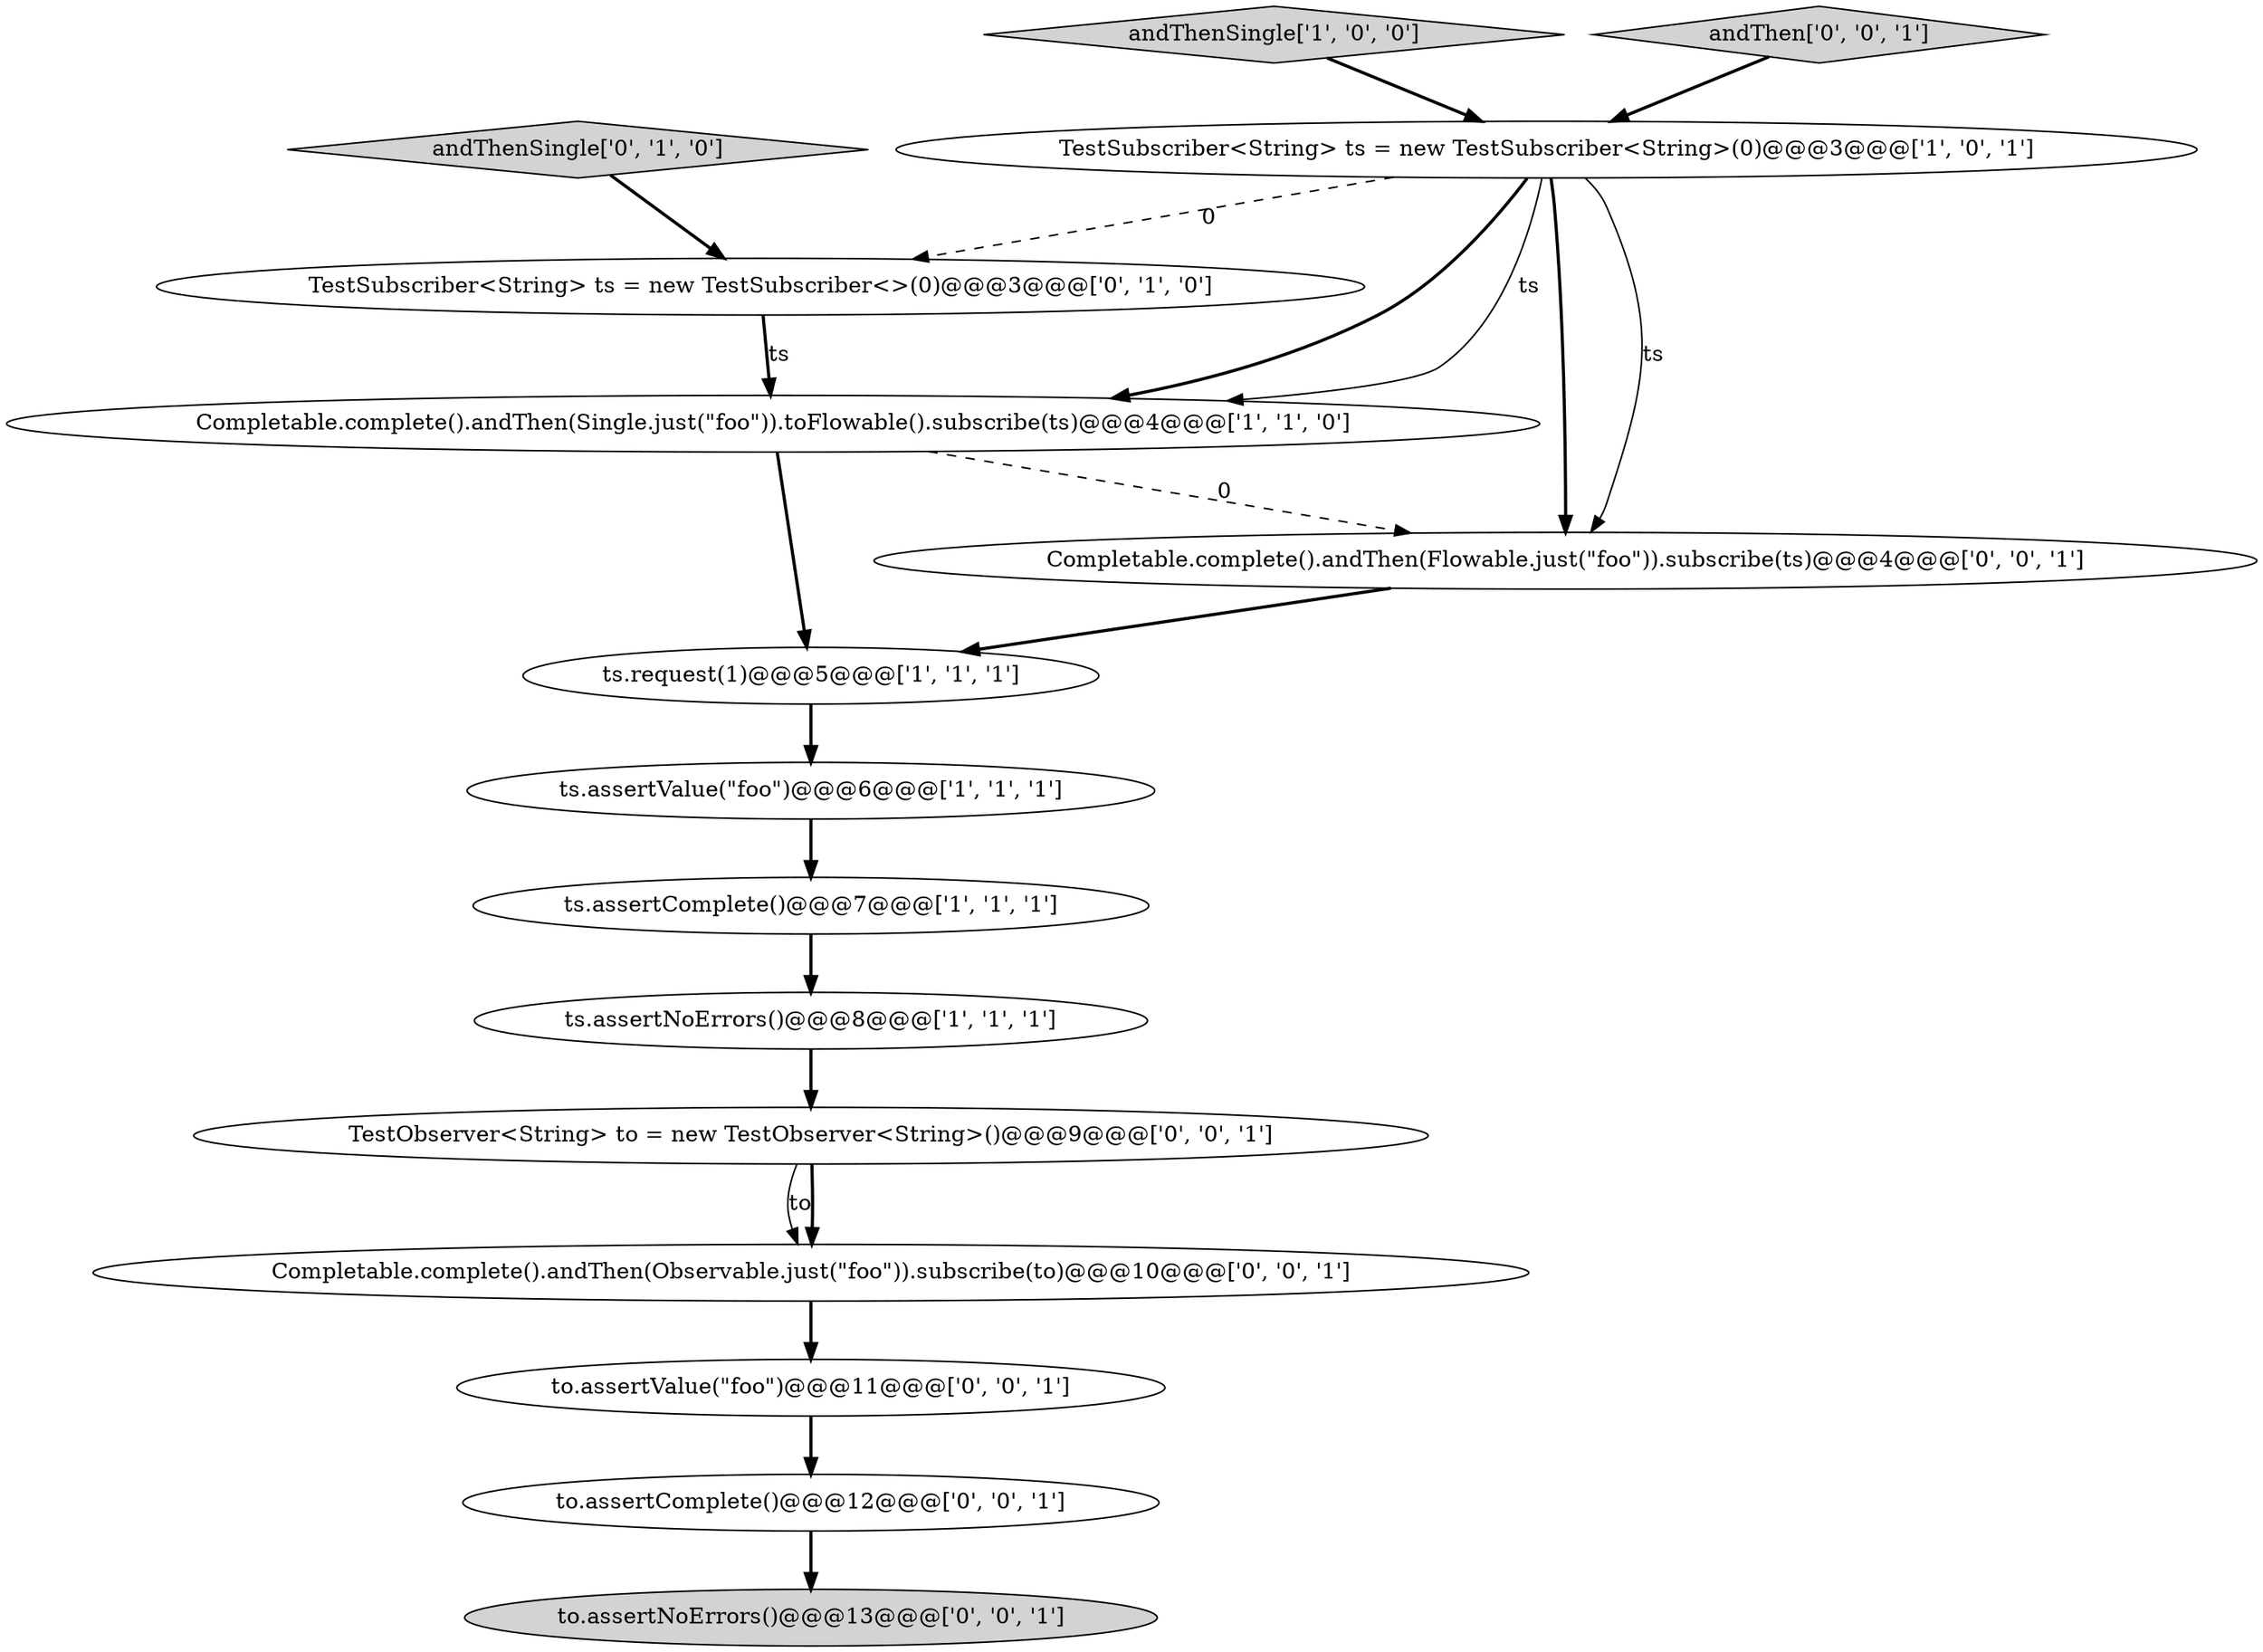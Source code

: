 digraph {
6 [style = filled, label = "ts.assertNoErrors()@@@8@@@['1', '1', '1']", fillcolor = white, shape = ellipse image = "AAA0AAABBB1BBB"];
14 [style = filled, label = "Completable.complete().andThen(Observable.just(\"foo\")).subscribe(to)@@@10@@@['0', '0', '1']", fillcolor = white, shape = ellipse image = "AAA0AAABBB3BBB"];
11 [style = filled, label = "to.assertNoErrors()@@@13@@@['0', '0', '1']", fillcolor = lightgray, shape = ellipse image = "AAA0AAABBB3BBB"];
1 [style = filled, label = "andThenSingle['1', '0', '0']", fillcolor = lightgray, shape = diamond image = "AAA0AAABBB1BBB"];
10 [style = filled, label = "Completable.complete().andThen(Flowable.just(\"foo\")).subscribe(ts)@@@4@@@['0', '0', '1']", fillcolor = white, shape = ellipse image = "AAA0AAABBB3BBB"];
9 [style = filled, label = "to.assertValue(\"foo\")@@@11@@@['0', '0', '1']", fillcolor = white, shape = ellipse image = "AAA0AAABBB3BBB"];
7 [style = filled, label = "andThenSingle['0', '1', '0']", fillcolor = lightgray, shape = diamond image = "AAA0AAABBB2BBB"];
13 [style = filled, label = "TestObserver<String> to = new TestObserver<String>()@@@9@@@['0', '0', '1']", fillcolor = white, shape = ellipse image = "AAA0AAABBB3BBB"];
12 [style = filled, label = "andThen['0', '0', '1']", fillcolor = lightgray, shape = diamond image = "AAA0AAABBB3BBB"];
8 [style = filled, label = "TestSubscriber<String> ts = new TestSubscriber<>(0)@@@3@@@['0', '1', '0']", fillcolor = white, shape = ellipse image = "AAA1AAABBB2BBB"];
4 [style = filled, label = "ts.request(1)@@@5@@@['1', '1', '1']", fillcolor = white, shape = ellipse image = "AAA0AAABBB1BBB"];
3 [style = filled, label = "ts.assertValue(\"foo\")@@@6@@@['1', '1', '1']", fillcolor = white, shape = ellipse image = "AAA0AAABBB1BBB"];
5 [style = filled, label = "ts.assertComplete()@@@7@@@['1', '1', '1']", fillcolor = white, shape = ellipse image = "AAA0AAABBB1BBB"];
2 [style = filled, label = "TestSubscriber<String> ts = new TestSubscriber<String>(0)@@@3@@@['1', '0', '1']", fillcolor = white, shape = ellipse image = "AAA0AAABBB1BBB"];
15 [style = filled, label = "to.assertComplete()@@@12@@@['0', '0', '1']", fillcolor = white, shape = ellipse image = "AAA0AAABBB3BBB"];
0 [style = filled, label = "Completable.complete().andThen(Single.just(\"foo\")).toFlowable().subscribe(ts)@@@4@@@['1', '1', '0']", fillcolor = white, shape = ellipse image = "AAA0AAABBB1BBB"];
13->14 [style = solid, label="to"];
7->8 [style = bold, label=""];
0->4 [style = bold, label=""];
8->0 [style = bold, label=""];
12->2 [style = bold, label=""];
2->10 [style = solid, label="ts"];
2->8 [style = dashed, label="0"];
2->0 [style = solid, label="ts"];
9->15 [style = bold, label=""];
0->10 [style = dashed, label="0"];
6->13 [style = bold, label=""];
14->9 [style = bold, label=""];
2->10 [style = bold, label=""];
3->5 [style = bold, label=""];
15->11 [style = bold, label=""];
10->4 [style = bold, label=""];
2->0 [style = bold, label=""];
13->14 [style = bold, label=""];
4->3 [style = bold, label=""];
1->2 [style = bold, label=""];
8->0 [style = solid, label="ts"];
5->6 [style = bold, label=""];
}
